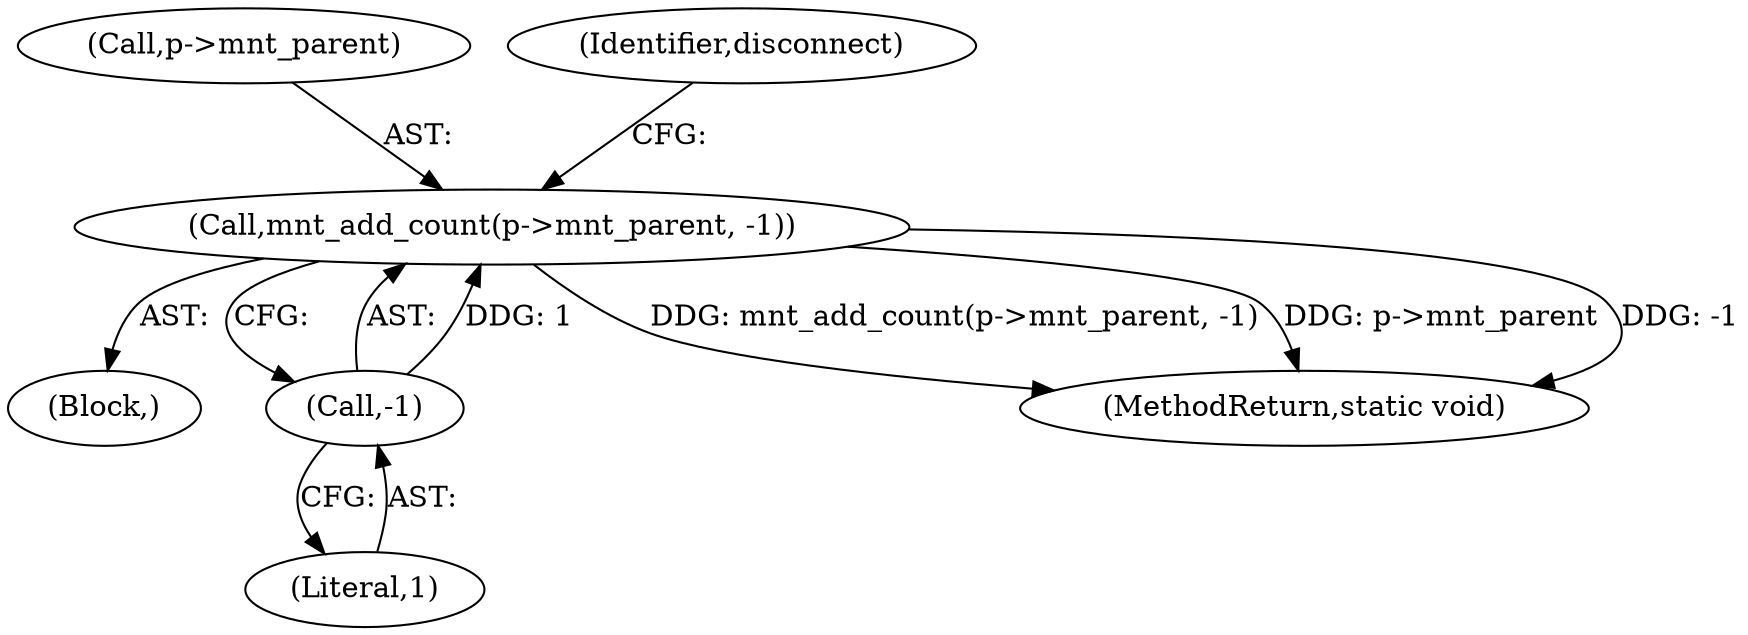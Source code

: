 digraph "0_linux_d29216842a85c7970c536108e093963f02714498_4@pointer" {
"1000228" [label="(Call,mnt_add_count(p->mnt_parent, -1))"];
"1000232" [label="(Call,-1)"];
"1000229" [label="(Call,p->mnt_parent)"];
"1000232" [label="(Call,-1)"];
"1000233" [label="(Literal,1)"];
"1000227" [label="(Block,)"];
"1000228" [label="(Call,mnt_add_count(p->mnt_parent, -1))"];
"1000256" [label="(MethodReturn,static void)"];
"1000236" [label="(Identifier,disconnect)"];
"1000228" -> "1000227"  [label="AST: "];
"1000228" -> "1000232"  [label="CFG: "];
"1000229" -> "1000228"  [label="AST: "];
"1000232" -> "1000228"  [label="AST: "];
"1000236" -> "1000228"  [label="CFG: "];
"1000228" -> "1000256"  [label="DDG: mnt_add_count(p->mnt_parent, -1)"];
"1000228" -> "1000256"  [label="DDG: p->mnt_parent"];
"1000228" -> "1000256"  [label="DDG: -1"];
"1000232" -> "1000228"  [label="DDG: 1"];
"1000232" -> "1000233"  [label="CFG: "];
"1000233" -> "1000232"  [label="AST: "];
}
